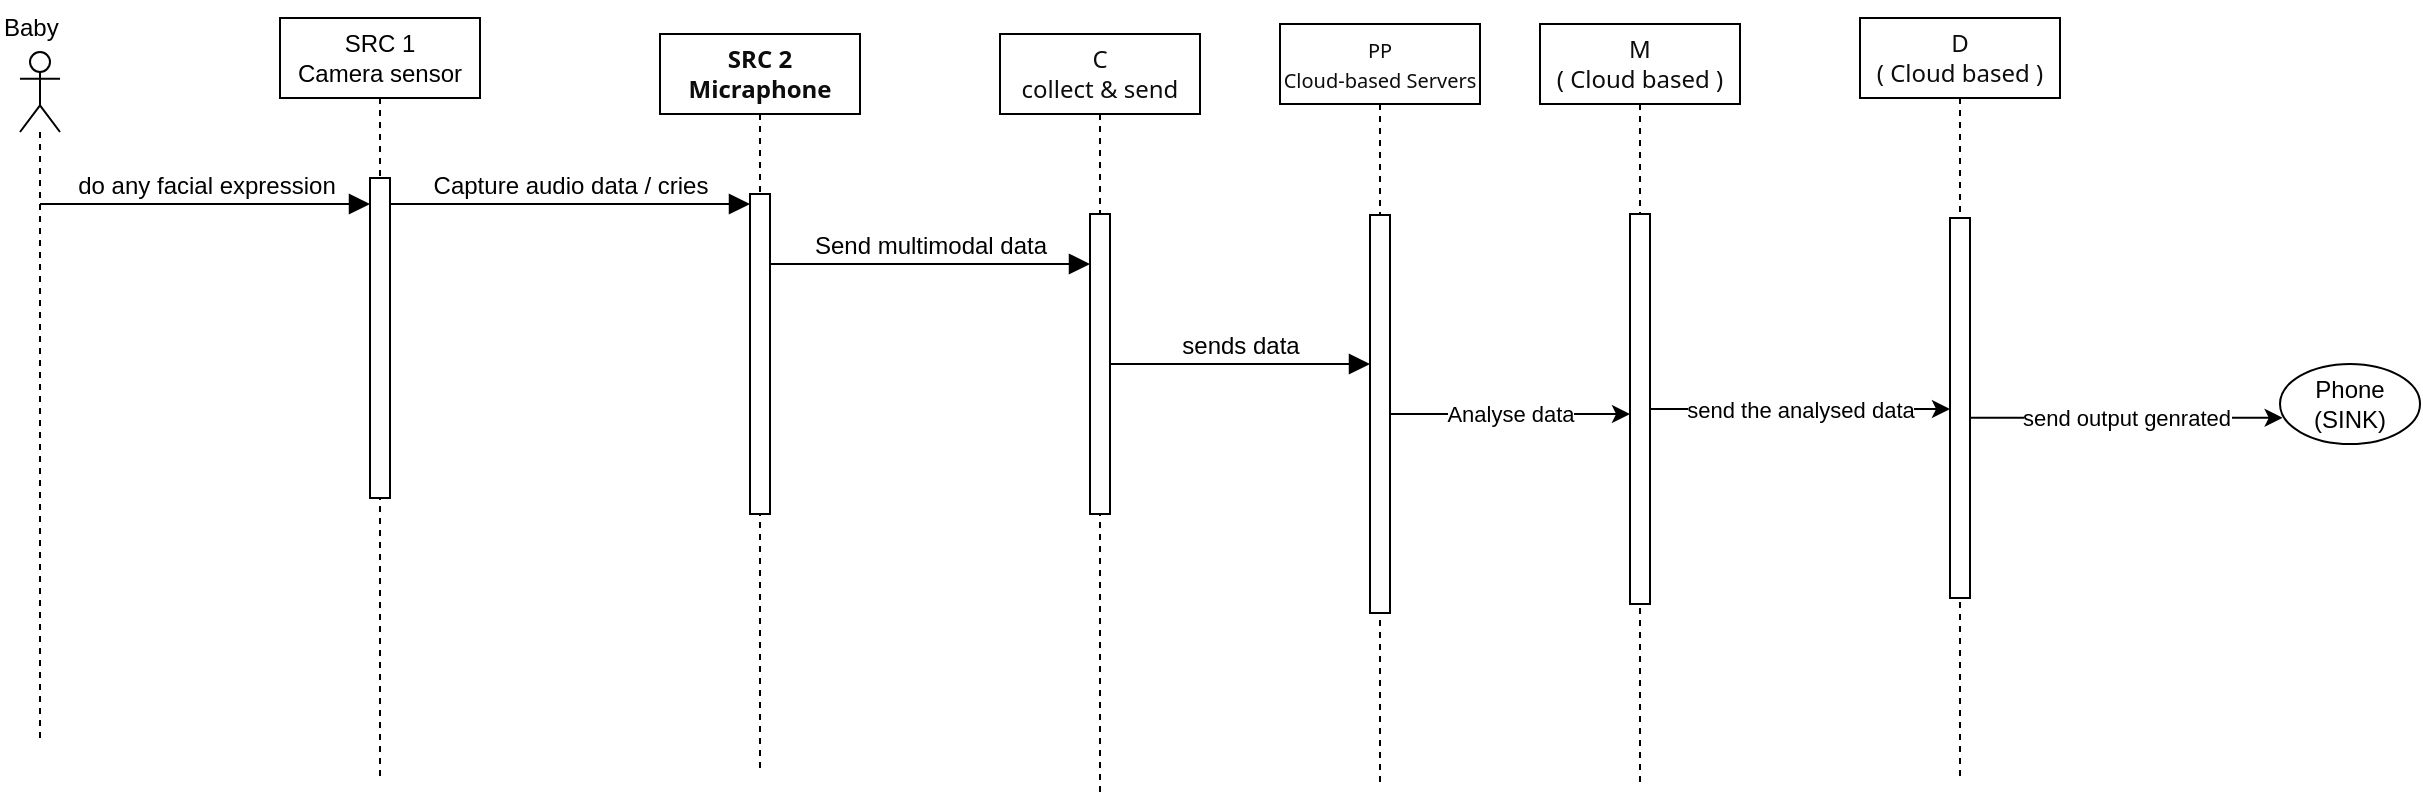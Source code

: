 <mxfile version="24.2.1" type="github">
  <diagram name="Page-1" id="EUM1wT14FS8HixViUFQ5">
    <mxGraphModel dx="1985" dy="2248" grid="1" gridSize="10" guides="1" tooltips="1" connect="1" arrows="1" fold="1" page="1" pageScale="1" pageWidth="850" pageHeight="1100" math="0" shadow="0">
      <root>
        <mxCell id="0" />
        <mxCell id="1" parent="0" />
        <mxCell id="fv0-Wai5dCbJibgSToO5-3" value="" style="shape=umlLifeline;perimeter=lifelinePerimeter;whiteSpace=wrap;html=1;container=1;dropTarget=0;collapsible=0;recursiveResize=0;outlineConnect=0;portConstraint=eastwest;newEdgeStyle={&quot;curved&quot;:0,&quot;rounded&quot;:0};participant=umlActor;" parent="1" vertex="1">
          <mxGeometry x="170" y="-66" width="20" height="346" as="geometry" />
        </mxCell>
        <mxCell id="fv0-Wai5dCbJibgSToO5-6" value="SRC 1&lt;div&gt;Camera sensor&lt;/div&gt;" style="shape=umlLifeline;perimeter=lifelinePerimeter;whiteSpace=wrap;html=1;container=1;dropTarget=0;collapsible=0;recursiveResize=0;outlineConnect=0;portConstraint=eastwest;newEdgeStyle={&quot;curved&quot;:0,&quot;rounded&quot;:0};" parent="1" vertex="1">
          <mxGeometry x="300" y="-83" width="100" height="380" as="geometry" />
        </mxCell>
        <mxCell id="fv0-Wai5dCbJibgSToO5-7" value="" style="html=1;points=[[0,0,0,0,5],[0,1,0,0,-5],[1,0,0,0,5],[1,1,0,0,-5]];perimeter=orthogonalPerimeter;outlineConnect=0;targetShapes=umlLifeline;portConstraint=eastwest;newEdgeStyle={&quot;curved&quot;:0,&quot;rounded&quot;:0};" parent="fv0-Wai5dCbJibgSToO5-6" vertex="1">
          <mxGeometry x="45" y="80" width="10" height="160" as="geometry" />
        </mxCell>
        <mxCell id="fv0-Wai5dCbJibgSToO5-8" value="&lt;span style=&quot;border: 0px solid rgb(227, 227, 227); box-sizing: border-box; --tw-border-spacing-x: 0; --tw-border-spacing-y: 0; --tw-translate-x: 0; --tw-translate-y: 0; --tw-rotate: 0; --tw-skew-x: 0; --tw-skew-y: 0; --tw-scale-x: 1; --tw-scale-y: 1; --tw-pan-x: ; --tw-pan-y: ; --tw-pinch-zoom: ; --tw-scroll-snap-strictness: proximity; --tw-gradient-from-position: ; --tw-gradient-via-position: ; --tw-gradient-to-position: ; --tw-ordinal: ; --tw-slashed-zero: ; --tw-numeric-figure: ; --tw-numeric-spacing: ; --tw-numeric-fraction: ; --tw-ring-inset: ; --tw-ring-offset-width: 0px; --tw-ring-offset-color: #fff; --tw-ring-color: rgba(69,89,164,.5); --tw-ring-offset-shadow: 0 0 transparent; --tw-ring-shadow: 0 0 transparent; --tw-shadow: 0 0 transparent; --tw-shadow-colored: 0 0 transparent; --tw-blur: ; --tw-brightness: ; --tw-contrast: ; --tw-grayscale: ; --tw-hue-rotate: ; --tw-invert: ; --tw-saturate: ; --tw-sepia: ; --tw-drop-shadow: ; --tw-backdrop-blur: ; --tw-backdrop-brightness: ; --tw-backdrop-contrast: ; --tw-backdrop-grayscale: ; --tw-backdrop-hue-rotate: ; --tw-backdrop-invert: ; --tw-backdrop-opacity: ; --tw-backdrop-saturate: ; --tw-backdrop-sepia: ; --tw-contain-size: ; --tw-contain-layout: ; --tw-contain-paint: ; --tw-contain-style: ; font-weight: 600; color: rgb(13, 13, 13); margin-top: 1.25em; margin-bottom: 1.25em; font-family: Söhne, ui-sans-serif, system-ui, -apple-system, &amp;quot;Segoe UI&amp;quot;, Roboto, Ubuntu, Cantarell, &amp;quot;Noto Sans&amp;quot;, sans-serif, &amp;quot;Helvetica Neue&amp;quot;, Arial, &amp;quot;Apple Color Emoji&amp;quot;, &amp;quot;Segoe UI Emoji&amp;quot;, &amp;quot;Segoe UI Symbol&amp;quot;, &amp;quot;Noto Color Emoji&amp;quot;; text-align: left; white-space-collapse: preserve; background-color: rgb(255, 255, 255);&quot;&gt;&lt;font style=&quot;font-size: 12px;&quot;&gt;SRC 2&lt;/font&gt;&lt;/span&gt;&lt;div&gt;&lt;span style=&quot;border: 0px solid rgb(227, 227, 227); box-sizing: border-box; --tw-border-spacing-x: 0; --tw-border-spacing-y: 0; --tw-translate-x: 0; --tw-translate-y: 0; --tw-rotate: 0; --tw-skew-x: 0; --tw-skew-y: 0; --tw-scale-x: 1; --tw-scale-y: 1; --tw-pan-x: ; --tw-pan-y: ; --tw-pinch-zoom: ; --tw-scroll-snap-strictness: proximity; --tw-gradient-from-position: ; --tw-gradient-via-position: ; --tw-gradient-to-position: ; --tw-ordinal: ; --tw-slashed-zero: ; --tw-numeric-figure: ; --tw-numeric-spacing: ; --tw-numeric-fraction: ; --tw-ring-inset: ; --tw-ring-offset-width: 0px; --tw-ring-offset-color: #fff; --tw-ring-color: rgba(69,89,164,.5); --tw-ring-offset-shadow: 0 0 transparent; --tw-ring-shadow: 0 0 transparent; --tw-shadow: 0 0 transparent; --tw-shadow-colored: 0 0 transparent; --tw-blur: ; --tw-brightness: ; --tw-contrast: ; --tw-grayscale: ; --tw-hue-rotate: ; --tw-invert: ; --tw-saturate: ; --tw-sepia: ; --tw-drop-shadow: ; --tw-backdrop-blur: ; --tw-backdrop-brightness: ; --tw-backdrop-contrast: ; --tw-backdrop-grayscale: ; --tw-backdrop-hue-rotate: ; --tw-backdrop-invert: ; --tw-backdrop-opacity: ; --tw-backdrop-saturate: ; --tw-backdrop-sepia: ; --tw-contain-size: ; --tw-contain-layout: ; --tw-contain-paint: ; --tw-contain-style: ; font-weight: 600; color: rgb(13, 13, 13); margin-top: 1.25em; margin-bottom: 1.25em; font-family: Söhne, ui-sans-serif, system-ui, -apple-system, &amp;quot;Segoe UI&amp;quot;, Roboto, Ubuntu, Cantarell, &amp;quot;Noto Sans&amp;quot;, sans-serif, &amp;quot;Helvetica Neue&amp;quot;, Arial, &amp;quot;Apple Color Emoji&amp;quot;, &amp;quot;Segoe UI Emoji&amp;quot;, &amp;quot;Segoe UI Symbol&amp;quot;, &amp;quot;Noto Color Emoji&amp;quot;; text-align: left; white-space-collapse: preserve; background-color: rgb(255, 255, 255);&quot;&gt;&lt;font style=&quot;font-size: 12px;&quot;&gt;Micraphone&lt;/font&gt;&lt;/span&gt;&lt;/div&gt;" style="shape=umlLifeline;perimeter=lifelinePerimeter;whiteSpace=wrap;html=1;container=1;dropTarget=0;collapsible=0;recursiveResize=0;outlineConnect=0;portConstraint=eastwest;newEdgeStyle={&quot;curved&quot;:0,&quot;rounded&quot;:0};" parent="1" vertex="1">
          <mxGeometry x="490" y="-75" width="100" height="370" as="geometry" />
        </mxCell>
        <mxCell id="fv0-Wai5dCbJibgSToO5-9" value="" style="html=1;points=[[0,0,0,0,5],[0,1,0,0,-5],[1,0,0,0,5],[1,1,0,0,-5]];perimeter=orthogonalPerimeter;outlineConnect=0;targetShapes=umlLifeline;portConstraint=eastwest;newEdgeStyle={&quot;curved&quot;:0,&quot;rounded&quot;:0};" parent="fv0-Wai5dCbJibgSToO5-8" vertex="1">
          <mxGeometry x="45" y="80" width="10" height="160" as="geometry" />
        </mxCell>
        <mxCell id="fv0-Wai5dCbJibgSToO5-10" value="Baby" style="text;whiteSpace=wrap;" parent="1" vertex="1">
          <mxGeometry x="160.0" y="-92" width="67" height="36" as="geometry" />
        </mxCell>
        <mxCell id="fv0-Wai5dCbJibgSToO5-12" value="do any facial expression" style="html=1;verticalAlign=bottom;endArrow=block;curved=0;rounded=0;fontSize=12;startSize=8;endSize=8;" parent="1" source="fv0-Wai5dCbJibgSToO5-3" target="fv0-Wai5dCbJibgSToO5-7" edge="1">
          <mxGeometry width="80" relative="1" as="geometry">
            <mxPoint x="217" y="26" as="sourcePoint" />
            <mxPoint x="297" y="26" as="targetPoint" />
            <Array as="points">
              <mxPoint x="330" y="10" />
            </Array>
          </mxGeometry>
        </mxCell>
        <mxCell id="fv0-Wai5dCbJibgSToO5-30" value="&lt;div style=&quot;&quot;&gt;&lt;font style=&quot;font-size: 12px;&quot; face=&quot;Söhne, ui-sans-serif, system-ui, -apple-system, Segoe UI, Roboto, Ubuntu, Cantarell, Noto Sans, sans-serif, Helvetica Neue, Arial, Apple Color Emoji, Segoe UI Emoji, Segoe UI Symbol, Noto Color Emoji&quot; color=&quot;#0d0d0d&quot;&gt;&lt;span style=&quot;white-space-collapse: preserve; background-color: rgb(255, 255, 255);&quot;&gt;C&lt;/span&gt;&lt;/font&gt;&lt;/div&gt;&lt;div style=&quot;&quot;&gt;&lt;font style=&quot;font-size: 12px;&quot; face=&quot;Söhne, ui-sans-serif, system-ui, -apple-system, Segoe UI, Roboto, Ubuntu, Cantarell, Noto Sans, sans-serif, Helvetica Neue, Arial, Apple Color Emoji, Segoe UI Emoji, Segoe UI Symbol, Noto Color Emoji&quot; color=&quot;#0d0d0d&quot;&gt;&lt;span style=&quot;white-space-collapse: preserve; background-color: rgb(255, 255, 255);&quot;&gt;collect &amp;amp; send&lt;/span&gt;&lt;/font&gt;&lt;/div&gt;" style="shape=umlLifeline;perimeter=lifelinePerimeter;whiteSpace=wrap;html=1;container=1;dropTarget=0;collapsible=0;recursiveResize=0;outlineConnect=0;portConstraint=eastwest;newEdgeStyle={&quot;curved&quot;:0,&quot;rounded&quot;:0};align=center;fontStyle=0" parent="1" vertex="1">
          <mxGeometry x="660" y="-75" width="100" height="380" as="geometry" />
        </mxCell>
        <mxCell id="fv0-Wai5dCbJibgSToO5-31" value="" style="html=1;points=[[0,0,0,0,5],[0,1,0,0,-5],[1,0,0,0,5],[1,1,0,0,-5]];perimeter=orthogonalPerimeter;outlineConnect=0;targetShapes=umlLifeline;portConstraint=eastwest;newEdgeStyle={&quot;curved&quot;:0,&quot;rounded&quot;:0};" parent="fv0-Wai5dCbJibgSToO5-30" vertex="1">
          <mxGeometry x="45" y="90" width="10" height="150" as="geometry" />
        </mxCell>
        <mxCell id="fv0-Wai5dCbJibgSToO5-32" value="&lt;div style=&quot;&quot;&gt;&lt;font size=&quot;1&quot; face=&quot;Söhne, ui-sans-serif, system-ui, -apple-system, Segoe UI, Roboto, Ubuntu, Cantarell, Noto Sans, sans-serif, Helvetica Neue, Arial, Apple Color Emoji, Segoe UI Emoji, Segoe UI Symbol, Noto Color Emoji&quot; color=&quot;#0d0d0d&quot;&gt;&lt;span style=&quot;white-space-collapse: preserve; background-color: rgb(255, 255, 255);&quot;&gt;PP&lt;/span&gt;&lt;/font&gt;&lt;/div&gt;&lt;div style=&quot;&quot;&gt;&lt;font size=&quot;1&quot; face=&quot;Söhne, ui-sans-serif, system-ui, -apple-system, Segoe UI, Roboto, Ubuntu, Cantarell, Noto Sans, sans-serif, Helvetica Neue, Arial, Apple Color Emoji, Segoe UI Emoji, Segoe UI Symbol, Noto Color Emoji&quot; color=&quot;#0d0d0d&quot;&gt;&lt;span style=&quot;white-space-collapse: preserve; background-color: rgb(255, 255, 255);&quot;&gt;Cloud-based Servers&lt;/span&gt;&lt;/font&gt;&lt;/div&gt;" style="shape=umlLifeline;perimeter=lifelinePerimeter;whiteSpace=wrap;html=1;container=1;dropTarget=0;collapsible=0;recursiveResize=0;outlineConnect=0;portConstraint=eastwest;newEdgeStyle={&quot;curved&quot;:0,&quot;rounded&quot;:0};align=center;" parent="1" vertex="1">
          <mxGeometry x="800" y="-80" width="100" height="380" as="geometry" />
        </mxCell>
        <mxCell id="fv0-Wai5dCbJibgSToO5-33" value="" style="html=1;points=[[0,0,0,0,5],[0,1,0,0,-5],[1,0,0,0,5],[1,1,0,0,-5]];perimeter=orthogonalPerimeter;outlineConnect=0;targetShapes=umlLifeline;portConstraint=eastwest;newEdgeStyle={&quot;curved&quot;:0,&quot;rounded&quot;:0};" parent="fv0-Wai5dCbJibgSToO5-32" vertex="1">
          <mxGeometry x="45" y="95.5" width="10" height="199" as="geometry" />
        </mxCell>
        <mxCell id="fv0-Wai5dCbJibgSToO5-34" value="&lt;div style=&quot;&quot;&gt;&lt;font size=&quot;1&quot; face=&quot;Söhne, ui-sans-serif, system-ui, -apple-system, Segoe UI, Roboto, Ubuntu, Cantarell, Noto Sans, sans-serif, Helvetica Neue, Arial, Apple Color Emoji, Segoe UI Emoji, Segoe UI Symbol, Noto Color Emoji&quot; color=&quot;#0d0d0d&quot;&gt;&lt;span style=&quot;white-space-collapse: preserve; background-color: rgb(255, 255, 255); font-size: 12px;&quot;&gt;M&lt;/span&gt;&lt;/font&gt;&lt;/div&gt;&lt;div style=&quot;&quot;&gt;&lt;font size=&quot;1&quot; face=&quot;Söhne, ui-sans-serif, system-ui, -apple-system, Segoe UI, Roboto, Ubuntu, Cantarell, Noto Sans, sans-serif, Helvetica Neue, Arial, Apple Color Emoji, Segoe UI Emoji, Segoe UI Symbol, Noto Color Emoji&quot; color=&quot;#0d0d0d&quot;&gt;&lt;span style=&quot;white-space-collapse: preserve; background-color: rgb(255, 255, 255); font-size: 12px;&quot;&gt;( Cloud based )&lt;/span&gt;&lt;/font&gt;&lt;/div&gt;" style="shape=umlLifeline;perimeter=lifelinePerimeter;whiteSpace=wrap;html=1;container=1;dropTarget=0;collapsible=0;recursiveResize=0;outlineConnect=0;portConstraint=eastwest;newEdgeStyle={&quot;curved&quot;:0,&quot;rounded&quot;:0};align=center;" parent="1" vertex="1">
          <mxGeometry x="930" y="-80" width="100" height="380" as="geometry" />
        </mxCell>
        <mxCell id="fv0-Wai5dCbJibgSToO5-35" value="" style="html=1;points=[[0,0,0,0,5],[0,1,0,0,-5],[1,0,0,0,5],[1,1,0,0,-5]];perimeter=orthogonalPerimeter;outlineConnect=0;targetShapes=umlLifeline;portConstraint=eastwest;newEdgeStyle={&quot;curved&quot;:0,&quot;rounded&quot;:0};" parent="fv0-Wai5dCbJibgSToO5-34" vertex="1">
          <mxGeometry x="45" y="95" width="10" height="195" as="geometry" />
        </mxCell>
        <mxCell id="fv0-Wai5dCbJibgSToO5-52" value="Phone&lt;div&gt;(SINK)&lt;/div&gt;" style="ellipse;whiteSpace=wrap;html=1;" parent="1" vertex="1">
          <mxGeometry x="1300" y="90" width="70" height="40" as="geometry" />
        </mxCell>
        <mxCell id="fv0-Wai5dCbJibgSToO5-55" value="Capture audio data / cries" style="html=1;verticalAlign=bottom;endArrow=block;curved=0;rounded=0;fontSize=12;startSize=8;endSize=8;" parent="1" source="fv0-Wai5dCbJibgSToO5-7" target="fv0-Wai5dCbJibgSToO5-9" edge="1">
          <mxGeometry width="80" relative="1" as="geometry">
            <mxPoint x="350" y="10" as="sourcePoint" />
            <mxPoint x="475" y="10" as="targetPoint" />
            <Array as="points">
              <mxPoint x="470" y="10" />
            </Array>
          </mxGeometry>
        </mxCell>
        <mxCell id="fv0-Wai5dCbJibgSToO5-56" value="Send multimodal data" style="html=1;verticalAlign=bottom;endArrow=block;curved=0;rounded=0;fontSize=12;startSize=8;endSize=8;" parent="1" source="fv0-Wai5dCbJibgSToO5-9" target="fv0-Wai5dCbJibgSToO5-31" edge="1">
          <mxGeometry width="80" relative="1" as="geometry">
            <mxPoint x="530" y="40" as="sourcePoint" />
            <mxPoint x="680" y="40" as="targetPoint" />
            <Array as="points">
              <mxPoint x="655.3" y="40" />
            </Array>
          </mxGeometry>
        </mxCell>
        <mxCell id="fv0-Wai5dCbJibgSToO5-57" value="sends data" style="html=1;verticalAlign=bottom;endArrow=block;curved=0;rounded=0;fontSize=12;startSize=8;endSize=8;" parent="1" source="fv0-Wai5dCbJibgSToO5-31" target="fv0-Wai5dCbJibgSToO5-33" edge="1">
          <mxGeometry width="80" relative="1" as="geometry">
            <mxPoint x="700" y="60" as="sourcePoint" />
            <mxPoint x="790" y="60" as="targetPoint" />
            <Array as="points" />
          </mxGeometry>
        </mxCell>
        <mxCell id="vfD3O2UARwCiU_e0ogPz-1" value="" style="endArrow=classic;html=1;rounded=0;" edge="1" parent="1" source="fv0-Wai5dCbJibgSToO5-33" target="fv0-Wai5dCbJibgSToO5-35">
          <mxGeometry relative="1" as="geometry">
            <mxPoint x="850" y="80" as="sourcePoint" />
            <mxPoint x="1055" y="79.5" as="targetPoint" />
          </mxGeometry>
        </mxCell>
        <mxCell id="vfD3O2UARwCiU_e0ogPz-2" value="Analyse data" style="edgeLabel;resizable=0;html=1;;align=center;verticalAlign=middle;" connectable="0" vertex="1" parent="vfD3O2UARwCiU_e0ogPz-1">
          <mxGeometry relative="1" as="geometry" />
        </mxCell>
        <mxCell id="vfD3O2UARwCiU_e0ogPz-9" value="" style="endArrow=classic;html=1;rounded=0;entryX=0.019;entryY=0.673;entryDx=0;entryDy=0;entryPerimeter=0;" edge="1" parent="1" source="vfD3O2UARwCiU_e0ogPz-13" target="fv0-Wai5dCbJibgSToO5-52">
          <mxGeometry relative="1" as="geometry">
            <mxPoint x="1025" y="173.5" as="sourcePoint" />
            <mxPoint x="855" y="173.5" as="targetPoint" />
          </mxGeometry>
        </mxCell>
        <mxCell id="vfD3O2UARwCiU_e0ogPz-10" value="send output genrated" style="edgeLabel;resizable=0;html=1;;align=center;verticalAlign=middle;" connectable="0" vertex="1" parent="vfD3O2UARwCiU_e0ogPz-9">
          <mxGeometry relative="1" as="geometry" />
        </mxCell>
        <mxCell id="vfD3O2UARwCiU_e0ogPz-12" value="&lt;div style=&quot;&quot;&gt;&lt;span style=&quot;background-color: rgb(255, 255, 255); white-space-collapse: preserve; color: rgb(13, 13, 13); font-family: Söhne, ui-sans-serif, system-ui, -apple-system, &amp;quot;Segoe UI&amp;quot;, Roboto, Ubuntu, Cantarell, &amp;quot;Noto Sans&amp;quot;, sans-serif, &amp;quot;Helvetica Neue&amp;quot;, Arial, &amp;quot;Apple Color Emoji&amp;quot;, &amp;quot;Segoe UI Emoji&amp;quot;, &amp;quot;Segoe UI Symbol&amp;quot;, &amp;quot;Noto Color Emoji&amp;quot;;&quot;&gt;D&lt;/span&gt;&lt;/div&gt;&lt;div style=&quot;&quot;&gt;&lt;span style=&quot;background-color: rgb(255, 255, 255); white-space-collapse: preserve; color: rgb(13, 13, 13); font-family: Söhne, ui-sans-serif, system-ui, -apple-system, &amp;quot;Segoe UI&amp;quot;, Roboto, Ubuntu, Cantarell, &amp;quot;Noto Sans&amp;quot;, sans-serif, &amp;quot;Helvetica Neue&amp;quot;, Arial, &amp;quot;Apple Color Emoji&amp;quot;, &amp;quot;Segoe UI Emoji&amp;quot;, &amp;quot;Segoe UI Symbol&amp;quot;, &amp;quot;Noto Color Emoji&amp;quot;;&quot;&gt;( Cloud based )&lt;/span&gt;&lt;/div&gt;" style="shape=umlLifeline;perimeter=lifelinePerimeter;whiteSpace=wrap;html=1;container=1;dropTarget=0;collapsible=0;recursiveResize=0;outlineConnect=0;portConstraint=eastwest;newEdgeStyle={&quot;curved&quot;:0,&quot;rounded&quot;:0};align=center;" vertex="1" parent="1">
          <mxGeometry x="1090" y="-83" width="100" height="380" as="geometry" />
        </mxCell>
        <mxCell id="vfD3O2UARwCiU_e0ogPz-13" value="" style="html=1;points=[[0,0,0,0,5],[0,1,0,0,-5],[1,0,0,0,5],[1,1,0,0,-5]];perimeter=orthogonalPerimeter;outlineConnect=0;targetShapes=umlLifeline;portConstraint=eastwest;newEdgeStyle={&quot;curved&quot;:0,&quot;rounded&quot;:0};" vertex="1" parent="vfD3O2UARwCiU_e0ogPz-12">
          <mxGeometry x="45" y="100" width="10" height="190" as="geometry" />
        </mxCell>
        <mxCell id="vfD3O2UARwCiU_e0ogPz-14" value="" style="endArrow=classic;html=1;rounded=0;" edge="1" parent="1" source="fv0-Wai5dCbJibgSToO5-35" target="vfD3O2UARwCiU_e0ogPz-13">
          <mxGeometry relative="1" as="geometry">
            <mxPoint x="1000" y="85" as="sourcePoint" />
            <mxPoint x="1125" y="84.55" as="targetPoint" />
          </mxGeometry>
        </mxCell>
        <mxCell id="vfD3O2UARwCiU_e0ogPz-15" value="send the analysed data" style="edgeLabel;resizable=0;html=1;;align=center;verticalAlign=middle;" connectable="0" vertex="1" parent="vfD3O2UARwCiU_e0ogPz-14">
          <mxGeometry relative="1" as="geometry" />
        </mxCell>
      </root>
    </mxGraphModel>
  </diagram>
</mxfile>
